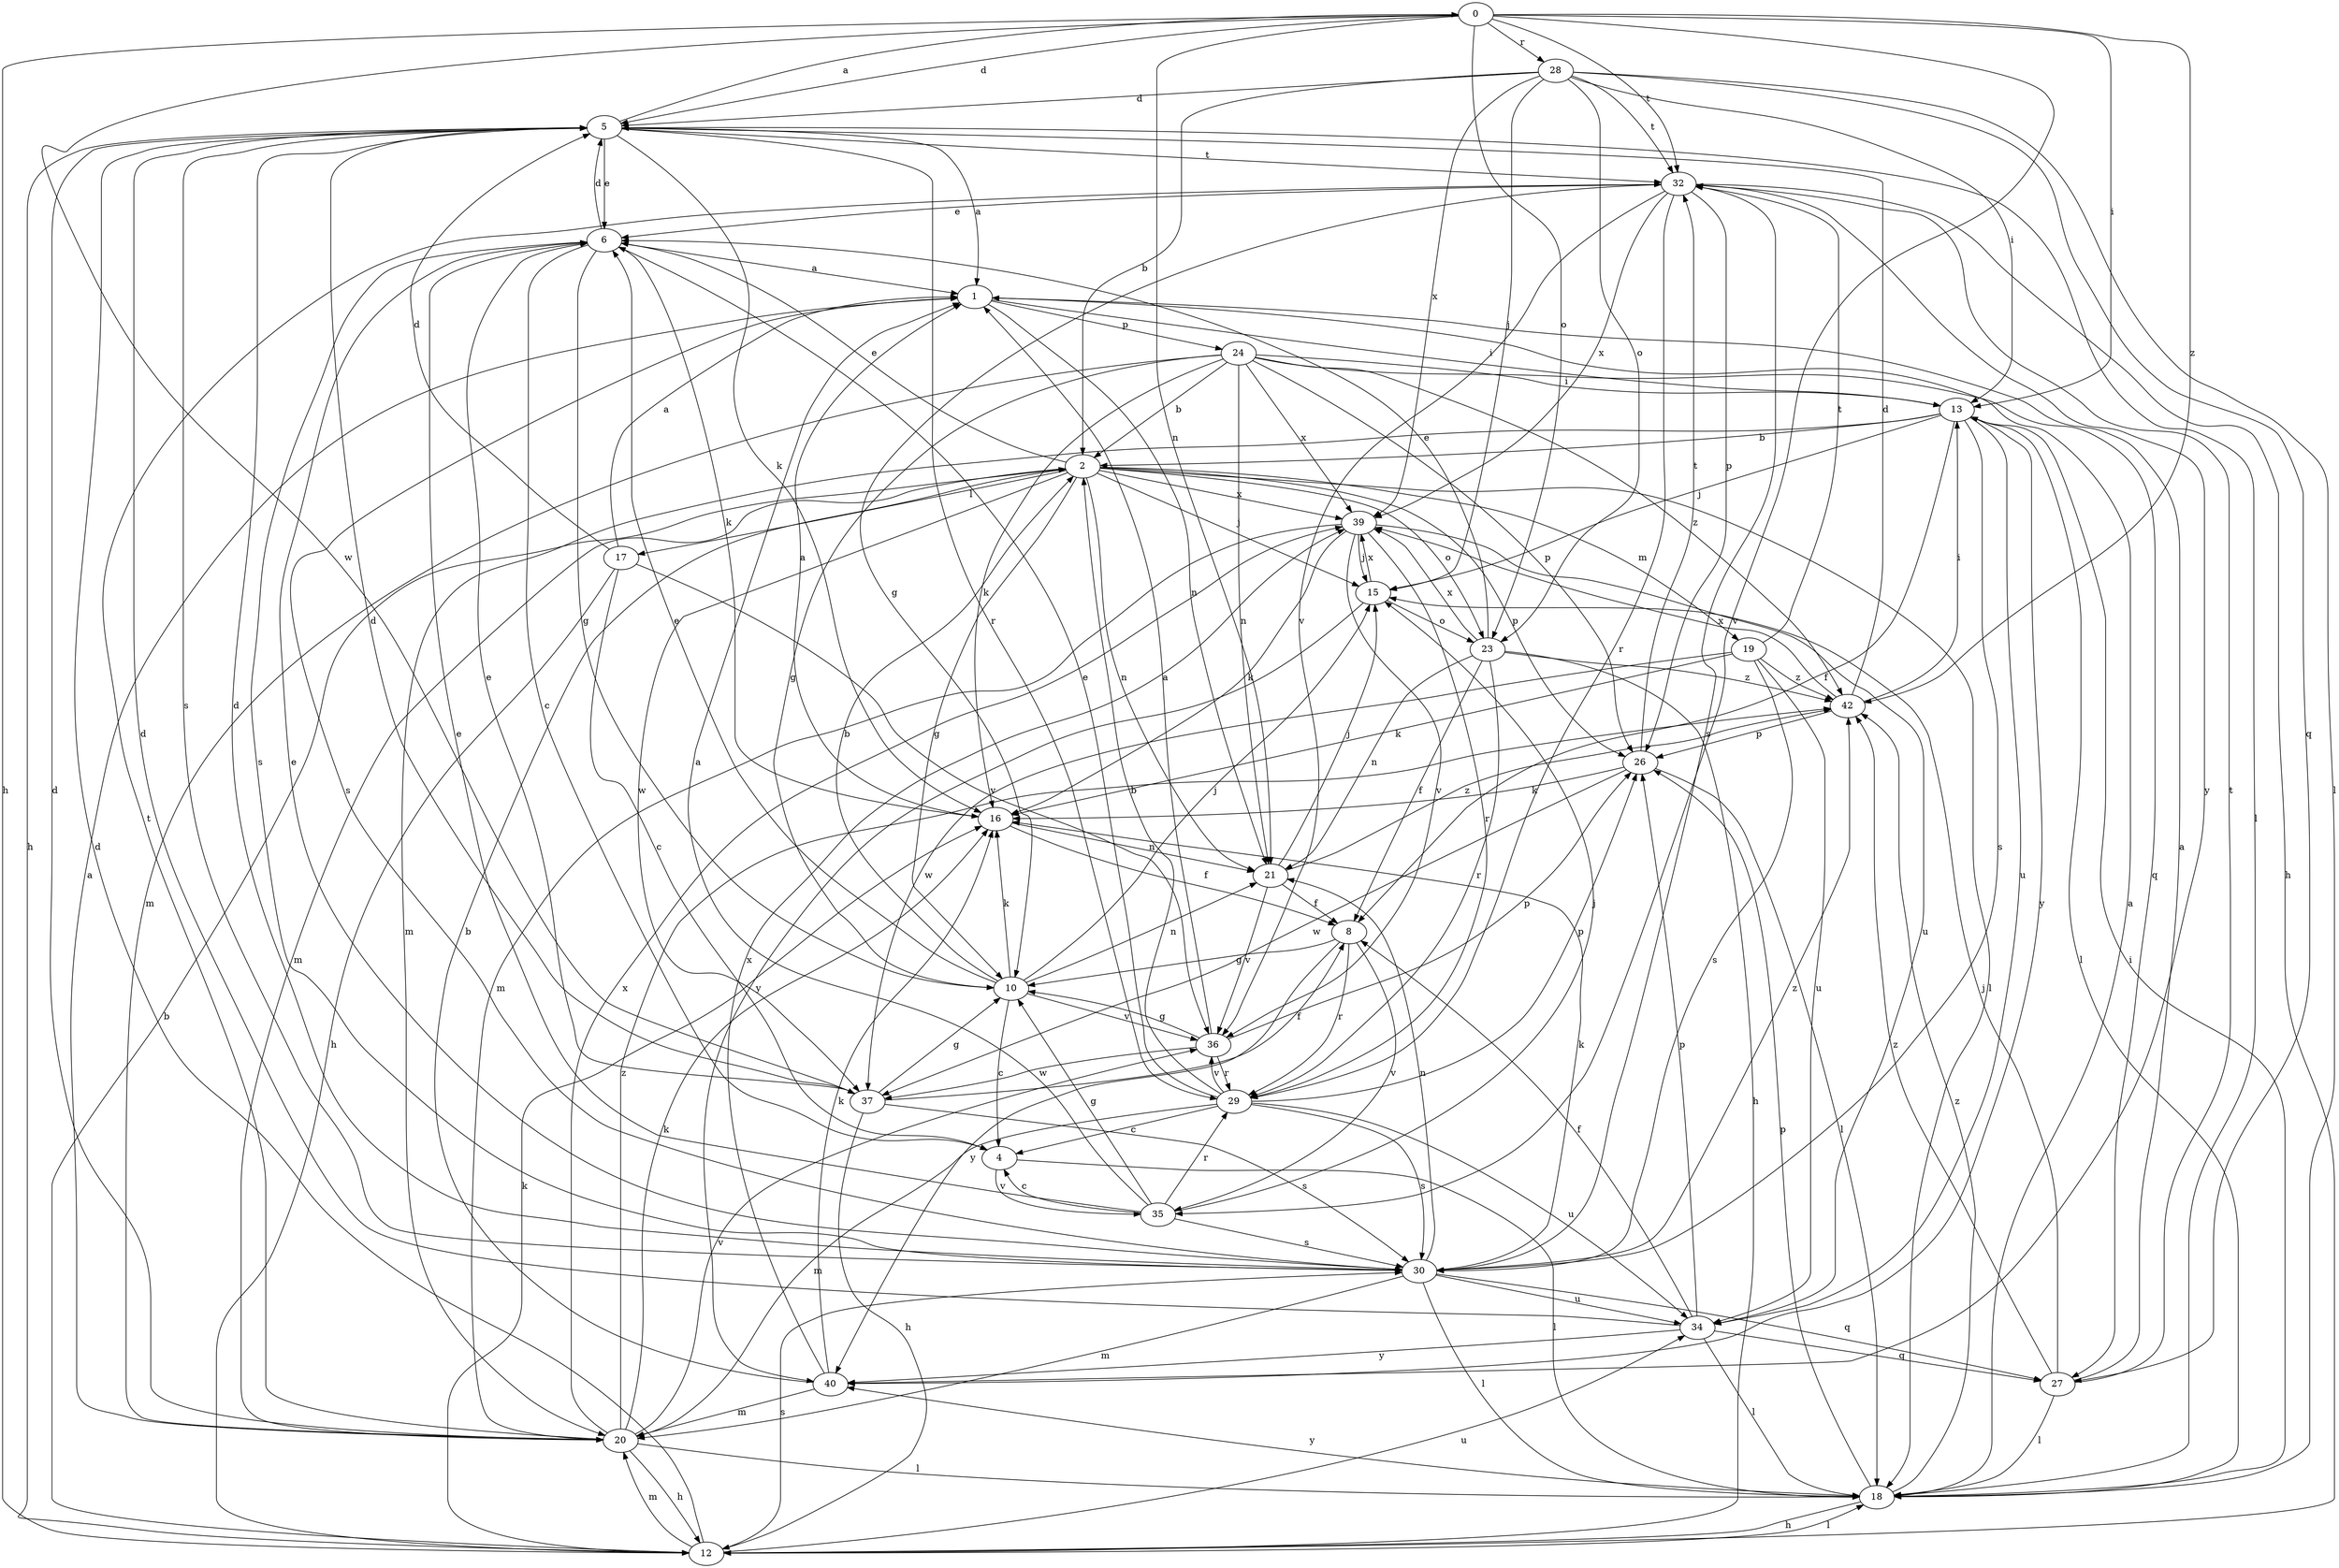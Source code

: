 strict digraph  {
0;
1;
2;
4;
5;
6;
8;
10;
12;
13;
15;
16;
17;
18;
19;
20;
21;
23;
24;
26;
27;
28;
29;
30;
32;
34;
35;
36;
37;
39;
40;
42;
0 -> 5  [label=d];
0 -> 12  [label=h];
0 -> 13  [label=i];
0 -> 21  [label=n];
0 -> 23  [label=o];
0 -> 28  [label=r];
0 -> 32  [label=t];
0 -> 35  [label=v];
0 -> 37  [label=w];
0 -> 42  [label=z];
1 -> 13  [label=i];
1 -> 21  [label=n];
1 -> 24  [label=p];
1 -> 30  [label=s];
2 -> 6  [label=e];
2 -> 10  [label=g];
2 -> 15  [label=j];
2 -> 17  [label=l];
2 -> 18  [label=l];
2 -> 19  [label=m];
2 -> 20  [label=m];
2 -> 21  [label=n];
2 -> 23  [label=o];
2 -> 26  [label=p];
2 -> 37  [label=w];
2 -> 39  [label=x];
4 -> 18  [label=l];
4 -> 35  [label=v];
5 -> 0  [label=a];
5 -> 1  [label=a];
5 -> 6  [label=e];
5 -> 12  [label=h];
5 -> 16  [label=k];
5 -> 18  [label=l];
5 -> 29  [label=r];
5 -> 30  [label=s];
5 -> 32  [label=t];
6 -> 1  [label=a];
6 -> 4  [label=c];
6 -> 5  [label=d];
6 -> 10  [label=g];
6 -> 16  [label=k];
6 -> 30  [label=s];
8 -> 10  [label=g];
8 -> 29  [label=r];
8 -> 35  [label=v];
8 -> 40  [label=y];
10 -> 2  [label=b];
10 -> 4  [label=c];
10 -> 6  [label=e];
10 -> 15  [label=j];
10 -> 16  [label=k];
10 -> 21  [label=n];
10 -> 36  [label=v];
12 -> 2  [label=b];
12 -> 5  [label=d];
12 -> 16  [label=k];
12 -> 18  [label=l];
12 -> 20  [label=m];
12 -> 30  [label=s];
12 -> 34  [label=u];
13 -> 2  [label=b];
13 -> 8  [label=f];
13 -> 15  [label=j];
13 -> 18  [label=l];
13 -> 20  [label=m];
13 -> 30  [label=s];
13 -> 34  [label=u];
13 -> 40  [label=y];
15 -> 23  [label=o];
15 -> 39  [label=x];
15 -> 40  [label=y];
16 -> 1  [label=a];
16 -> 8  [label=f];
16 -> 21  [label=n];
17 -> 1  [label=a];
17 -> 4  [label=c];
17 -> 5  [label=d];
17 -> 12  [label=h];
17 -> 36  [label=v];
18 -> 1  [label=a];
18 -> 12  [label=h];
18 -> 13  [label=i];
18 -> 26  [label=p];
18 -> 40  [label=y];
18 -> 42  [label=z];
19 -> 16  [label=k];
19 -> 30  [label=s];
19 -> 32  [label=t];
19 -> 34  [label=u];
19 -> 37  [label=w];
19 -> 42  [label=z];
20 -> 1  [label=a];
20 -> 5  [label=d];
20 -> 12  [label=h];
20 -> 16  [label=k];
20 -> 18  [label=l];
20 -> 32  [label=t];
20 -> 36  [label=v];
20 -> 39  [label=x];
20 -> 42  [label=z];
21 -> 8  [label=f];
21 -> 15  [label=j];
21 -> 36  [label=v];
21 -> 42  [label=z];
23 -> 6  [label=e];
23 -> 8  [label=f];
23 -> 12  [label=h];
23 -> 21  [label=n];
23 -> 29  [label=r];
23 -> 39  [label=x];
23 -> 42  [label=z];
24 -> 2  [label=b];
24 -> 10  [label=g];
24 -> 13  [label=i];
24 -> 16  [label=k];
24 -> 20  [label=m];
24 -> 21  [label=n];
24 -> 26  [label=p];
24 -> 27  [label=q];
24 -> 39  [label=x];
24 -> 42  [label=z];
26 -> 16  [label=k];
26 -> 18  [label=l];
26 -> 32  [label=t];
26 -> 37  [label=w];
27 -> 1  [label=a];
27 -> 15  [label=j];
27 -> 18  [label=l];
27 -> 32  [label=t];
27 -> 42  [label=z];
28 -> 2  [label=b];
28 -> 5  [label=d];
28 -> 13  [label=i];
28 -> 15  [label=j];
28 -> 18  [label=l];
28 -> 23  [label=o];
28 -> 27  [label=q];
28 -> 32  [label=t];
28 -> 39  [label=x];
29 -> 2  [label=b];
29 -> 4  [label=c];
29 -> 6  [label=e];
29 -> 20  [label=m];
29 -> 26  [label=p];
29 -> 30  [label=s];
29 -> 34  [label=u];
29 -> 36  [label=v];
30 -> 5  [label=d];
30 -> 6  [label=e];
30 -> 16  [label=k];
30 -> 18  [label=l];
30 -> 20  [label=m];
30 -> 21  [label=n];
30 -> 27  [label=q];
30 -> 34  [label=u];
30 -> 42  [label=z];
32 -> 6  [label=e];
32 -> 10  [label=g];
32 -> 12  [label=h];
32 -> 26  [label=p];
32 -> 29  [label=r];
32 -> 30  [label=s];
32 -> 36  [label=v];
32 -> 39  [label=x];
32 -> 40  [label=y];
34 -> 5  [label=d];
34 -> 8  [label=f];
34 -> 18  [label=l];
34 -> 26  [label=p];
34 -> 27  [label=q];
34 -> 40  [label=y];
35 -> 1  [label=a];
35 -> 4  [label=c];
35 -> 6  [label=e];
35 -> 10  [label=g];
35 -> 15  [label=j];
35 -> 29  [label=r];
35 -> 30  [label=s];
36 -> 1  [label=a];
36 -> 10  [label=g];
36 -> 26  [label=p];
36 -> 29  [label=r];
36 -> 37  [label=w];
37 -> 5  [label=d];
37 -> 6  [label=e];
37 -> 8  [label=f];
37 -> 10  [label=g];
37 -> 12  [label=h];
37 -> 30  [label=s];
39 -> 15  [label=j];
39 -> 16  [label=k];
39 -> 20  [label=m];
39 -> 29  [label=r];
39 -> 34  [label=u];
39 -> 36  [label=v];
40 -> 2  [label=b];
40 -> 16  [label=k];
40 -> 20  [label=m];
40 -> 39  [label=x];
42 -> 5  [label=d];
42 -> 13  [label=i];
42 -> 26  [label=p];
42 -> 39  [label=x];
}
